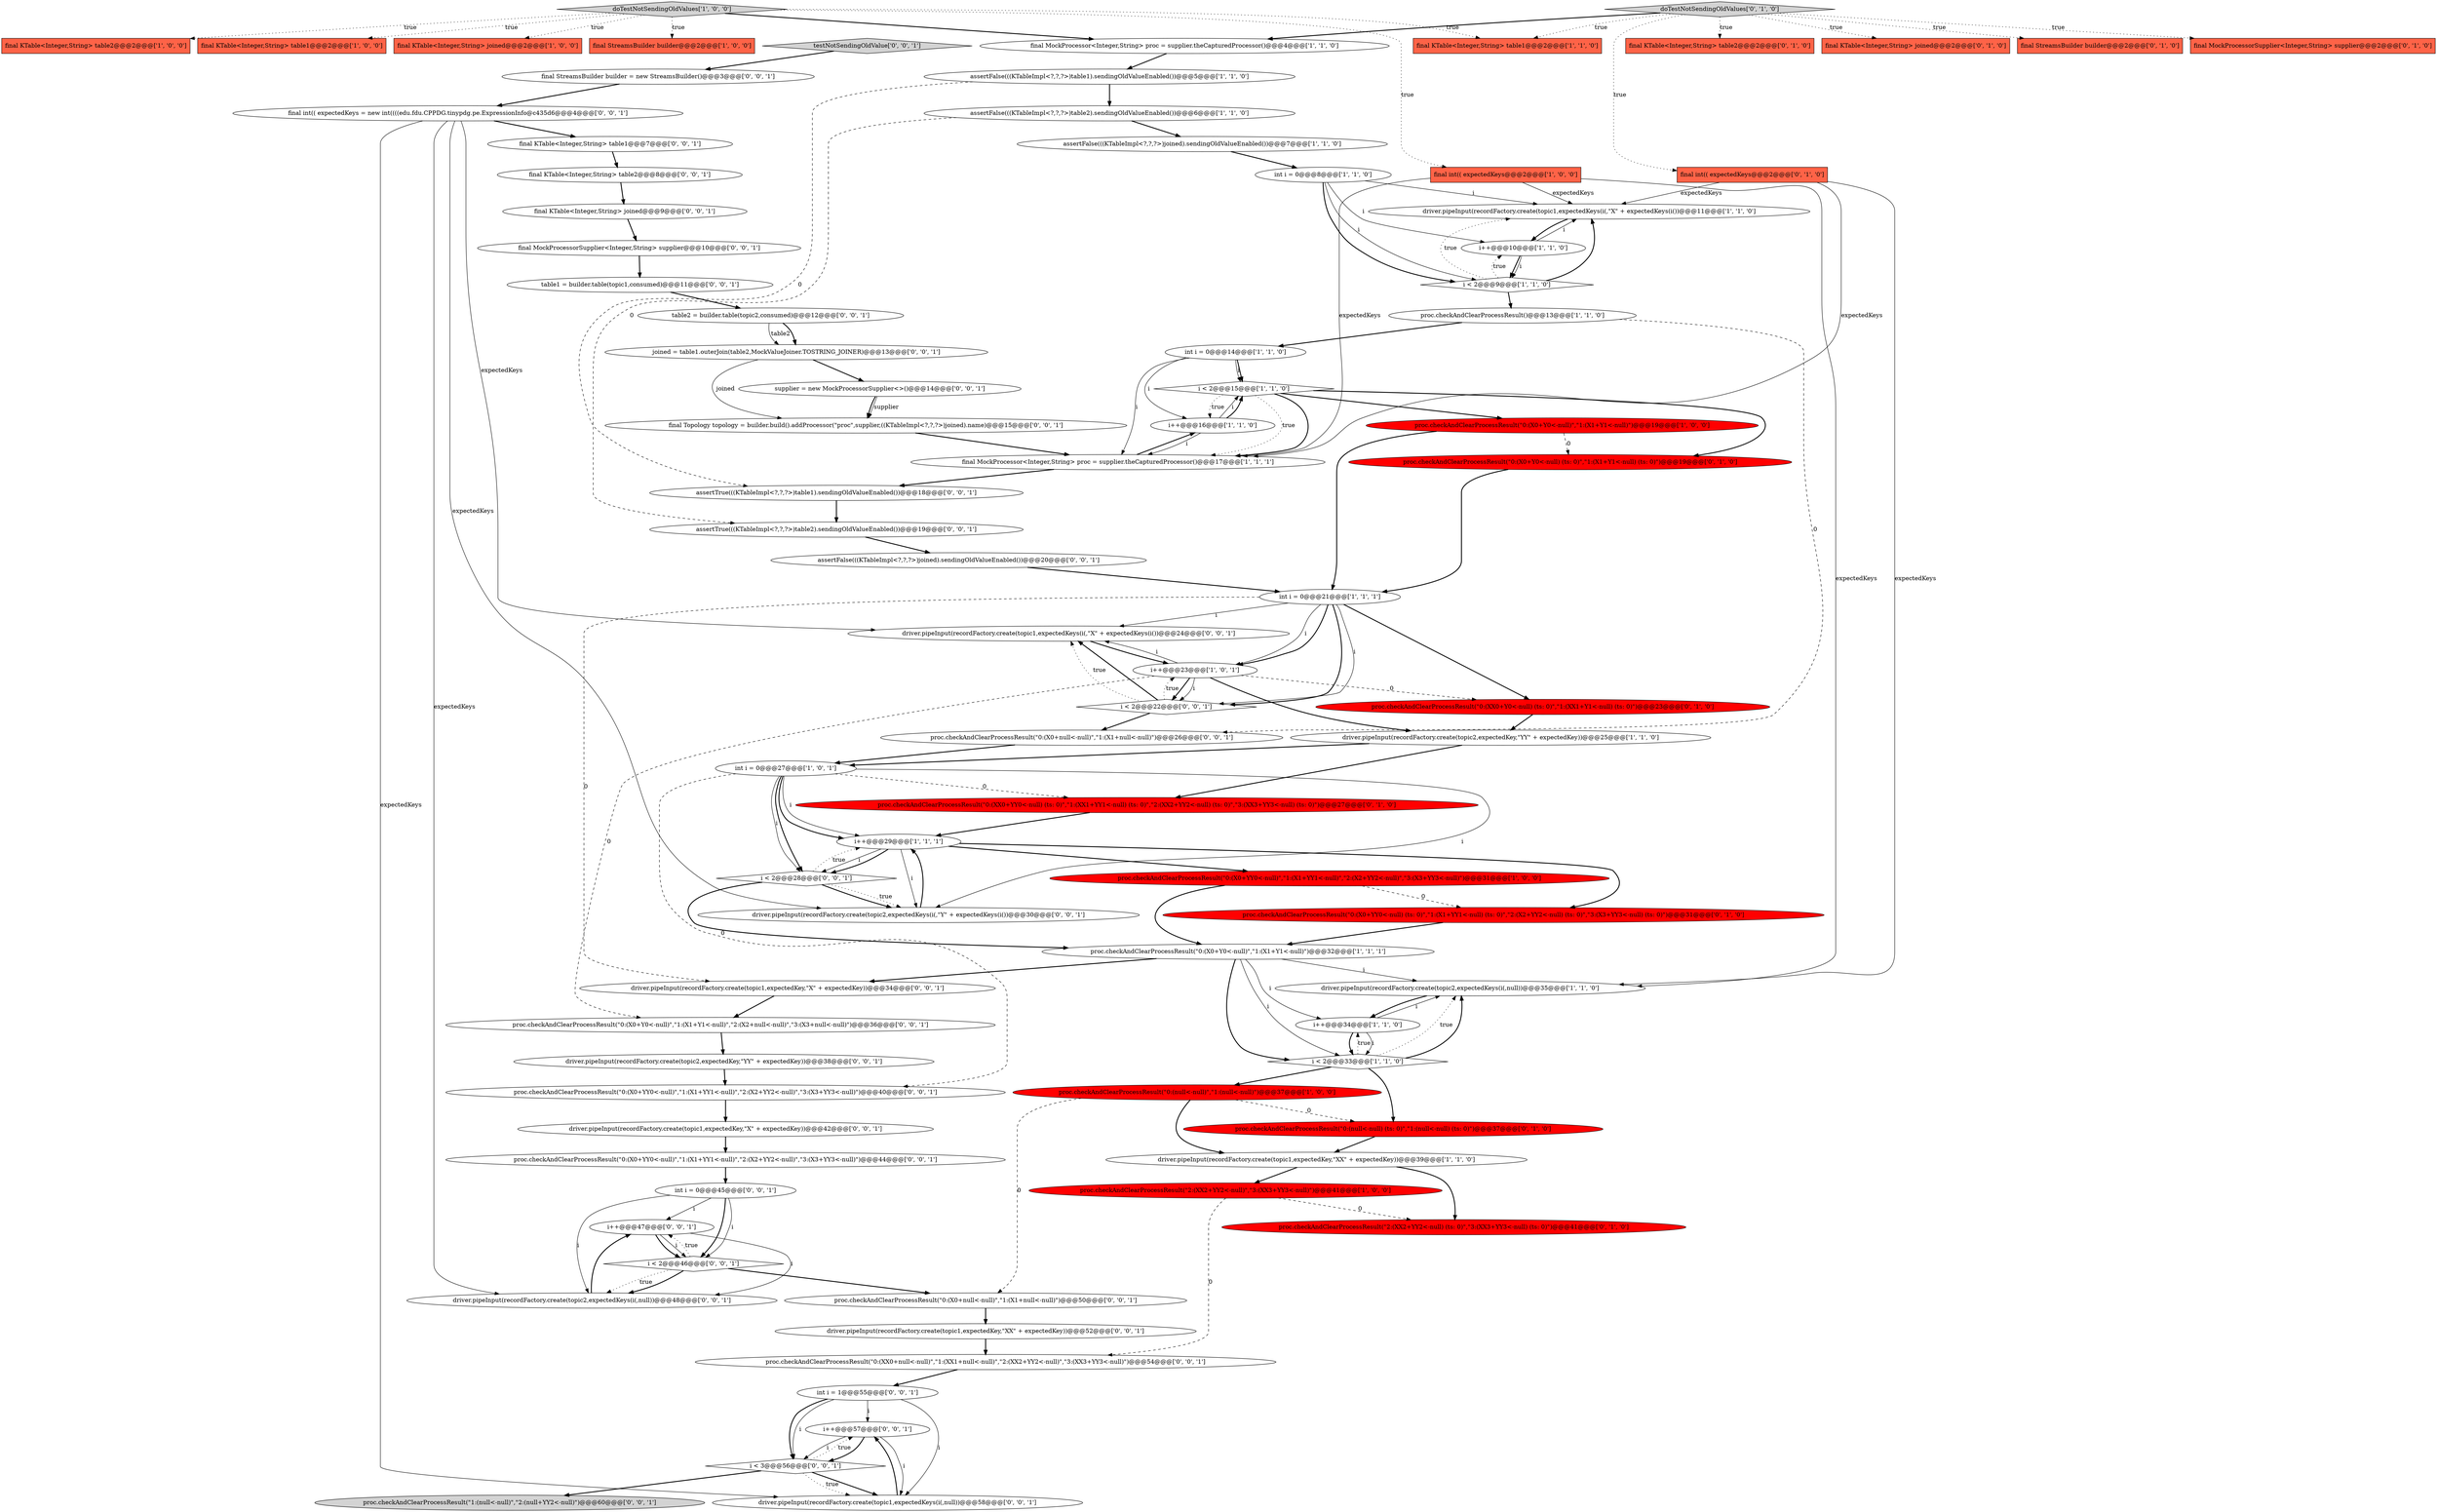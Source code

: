 digraph {
40 [style = filled, label = "doTestNotSendingOldValues['0', '1', '0']", fillcolor = lightgray, shape = diamond image = "AAA0AAABBB2BBB"];
82 [style = filled, label = "final KTable<Integer,String> joined@@@9@@@['0', '0', '1']", fillcolor = white, shape = ellipse image = "AAA0AAABBB3BBB"];
11 [style = filled, label = "i++@@@29@@@['1', '1', '1']", fillcolor = white, shape = ellipse image = "AAA0AAABBB1BBB"];
1 [style = filled, label = "proc.checkAndClearProcessResult(\"0:(X0+YY0<-null)\",\"1:(X1+YY1<-null)\",\"2:(X2+YY2<-null)\",\"3:(X3+YY3<-null)\")@@@31@@@['1', '0', '0']", fillcolor = red, shape = ellipse image = "AAA1AAABBB1BBB"];
30 [style = filled, label = "final KTable<Integer,String> table1@@@2@@@['1', '1', '0']", fillcolor = tomato, shape = box image = "AAA0AAABBB1BBB"];
78 [style = filled, label = "proc.checkAndClearProcessResult(\"0:(X0+YY0<-null)\",\"1:(X1+YY1<-null)\",\"2:(X2+YY2<-null)\",\"3:(X3+YY3<-null)\")@@@40@@@['0', '0', '1']", fillcolor = white, shape = ellipse image = "AAA0AAABBB3BBB"];
79 [style = filled, label = "final Topology topology = builder.build().addProcessor(\"proc\",supplier,((KTableImpl<?,?,?>)joined).name)@@@15@@@['0', '0', '1']", fillcolor = white, shape = ellipse image = "AAA0AAABBB3BBB"];
77 [style = filled, label = "i++@@@57@@@['0', '0', '1']", fillcolor = white, shape = ellipse image = "AAA0AAABBB3BBB"];
7 [style = filled, label = "assertFalse(((KTableImpl<?,?,?>)table2).sendingOldValueEnabled())@@@6@@@['1', '1', '0']", fillcolor = white, shape = ellipse image = "AAA0AAABBB1BBB"];
32 [style = filled, label = "proc.checkAndClearProcessResult()@@@13@@@['1', '1', '0']", fillcolor = white, shape = ellipse image = "AAA0AAABBB1BBB"];
46 [style = filled, label = "table2 = builder.table(topic2,consumed)@@@12@@@['0', '0', '1']", fillcolor = white, shape = ellipse image = "AAA0AAABBB3BBB"];
27 [style = filled, label = "final int(( expectedKeys@@@2@@@['1', '0', '0']", fillcolor = tomato, shape = box image = "AAA0AAABBB1BBB"];
10 [style = filled, label = "int i = 0@@@8@@@['1', '1', '0']", fillcolor = white, shape = ellipse image = "AAA0AAABBB1BBB"];
8 [style = filled, label = "driver.pipeInput(recordFactory.create(topic1,expectedKeys(i(,\"X\" + expectedKeys(i())@@@11@@@['1', '1', '0']", fillcolor = white, shape = ellipse image = "AAA0AAABBB1BBB"];
65 [style = filled, label = "supplier = new MockProcessorSupplier<>()@@@14@@@['0', '0', '1']", fillcolor = white, shape = ellipse image = "AAA0AAABBB3BBB"];
72 [style = filled, label = "testNotSendingOldValue['0', '0', '1']", fillcolor = lightgray, shape = diamond image = "AAA0AAABBB3BBB"];
83 [style = filled, label = "driver.pipeInput(recordFactory.create(topic1,expectedKey,\"X\" + expectedKey))@@@34@@@['0', '0', '1']", fillcolor = white, shape = ellipse image = "AAA0AAABBB3BBB"];
45 [style = filled, label = "proc.checkAndClearProcessResult(\"0:(XX0+YY0<-null) (ts: 0)\",\"1:(XX1+YY1<-null) (ts: 0)\",\"2:(XX2+YY2<-null) (ts: 0)\",\"3:(XX3+YY3<-null) (ts: 0)\")@@@27@@@['0', '1', '0']", fillcolor = red, shape = ellipse image = "AAA1AAABBB2BBB"];
0 [style = filled, label = "doTestNotSendingOldValues['1', '0', '0']", fillcolor = lightgray, shape = diamond image = "AAA0AAABBB1BBB"];
80 [style = filled, label = "proc.checkAndClearProcessResult(\"1:(null<-null)\",\"2:(null+YY2<-null)\")@@@60@@@['0', '0', '1']", fillcolor = lightgray, shape = ellipse image = "AAA0AAABBB3BBB"];
81 [style = filled, label = "driver.pipeInput(recordFactory.create(topic1,expectedKeys(i(,\"X\" + expectedKeys(i())@@@24@@@['0', '0', '1']", fillcolor = white, shape = ellipse image = "AAA0AAABBB3BBB"];
2 [style = filled, label = "proc.checkAndClearProcessResult(\"0:(X0+Y0<-null)\",\"1:(X1+Y1<-null)\")@@@32@@@['1', '1', '1']", fillcolor = white, shape = ellipse image = "AAA0AAABBB1BBB"];
41 [style = filled, label = "final int(( expectedKeys@@@2@@@['0', '1', '0']", fillcolor = tomato, shape = box image = "AAA0AAABBB2BBB"];
52 [style = filled, label = "proc.checkAndClearProcessResult(\"0:(X0+null<-null)\",\"1:(X1+null<-null)\")@@@50@@@['0', '0', '1']", fillcolor = white, shape = ellipse image = "AAA0AAABBB3BBB"];
12 [style = filled, label = "driver.pipeInput(recordFactory.create(topic2,expectedKeys(i(,null))@@@35@@@['1', '1', '0']", fillcolor = white, shape = ellipse image = "AAA0AAABBB1BBB"];
42 [style = filled, label = "final KTable<Integer,String> table2@@@2@@@['0', '1', '0']", fillcolor = tomato, shape = box image = "AAA0AAABBB2BBB"];
44 [style = filled, label = "proc.checkAndClearProcessResult(\"0:(X0+Y0<-null) (ts: 0)\",\"1:(X1+Y1<-null) (ts: 0)\")@@@19@@@['0', '1', '0']", fillcolor = red, shape = ellipse image = "AAA1AAABBB2BBB"];
63 [style = filled, label = "assertTrue(((KTableImpl<?,?,?>)table1).sendingOldValueEnabled())@@@18@@@['0', '0', '1']", fillcolor = white, shape = ellipse image = "AAA0AAABBB3BBB"];
68 [style = filled, label = "proc.checkAndClearProcessResult(\"0:(X0+Y0<-null)\",\"1:(X1+Y1<-null)\",\"2:(X2+null<-null)\",\"3:(X3+null<-null)\")@@@36@@@['0', '0', '1']", fillcolor = white, shape = ellipse image = "AAA0AAABBB3BBB"];
16 [style = filled, label = "i < 2@@@33@@@['1', '1', '0']", fillcolor = white, shape = diamond image = "AAA0AAABBB1BBB"];
53 [style = filled, label = "proc.checkAndClearProcessResult(\"0:(XX0+null<-null)\",\"1:(XX1+null<-null)\",\"2:(XX2+YY2<-null)\",\"3:(XX3+YY3<-null)\")@@@54@@@['0', '0', '1']", fillcolor = white, shape = ellipse image = "AAA0AAABBB3BBB"];
58 [style = filled, label = "proc.checkAndClearProcessResult(\"0:(X0+null<-null)\",\"1:(X1+null<-null)\")@@@26@@@['0', '0', '1']", fillcolor = white, shape = ellipse image = "AAA0AAABBB3BBB"];
24 [style = filled, label = "final StreamsBuilder builder@@@2@@@['1', '0', '0']", fillcolor = tomato, shape = box image = "AAA0AAABBB1BBB"];
29 [style = filled, label = "final KTable<Integer,String> table2@@@2@@@['1', '0', '0']", fillcolor = tomato, shape = box image = "AAA0AAABBB1BBB"];
57 [style = filled, label = "joined = table1.outerJoin(table2,MockValueJoiner.TOSTRING_JOINER)@@@13@@@['0', '0', '1']", fillcolor = white, shape = ellipse image = "AAA0AAABBB3BBB"];
14 [style = filled, label = "final KTable<Integer,String> table1@@@2@@@['1', '0', '0']", fillcolor = tomato, shape = box image = "AAA0AAABBB1BBB"];
28 [style = filled, label = "i < 2@@@15@@@['1', '1', '0']", fillcolor = white, shape = diamond image = "AAA0AAABBB1BBB"];
9 [style = filled, label = "i++@@@16@@@['1', '1', '0']", fillcolor = white, shape = ellipse image = "AAA0AAABBB1BBB"];
5 [style = filled, label = "final MockProcessor<Integer,String> proc = supplier.theCapturedProcessor()@@@4@@@['1', '1', '0']", fillcolor = white, shape = ellipse image = "AAA0AAABBB1BBB"];
19 [style = filled, label = "assertFalse(((KTableImpl<?,?,?>)joined).sendingOldValueEnabled())@@@7@@@['1', '1', '0']", fillcolor = white, shape = ellipse image = "AAA0AAABBB1BBB"];
55 [style = filled, label = "final KTable<Integer,String> table1@@@7@@@['0', '0', '1']", fillcolor = white, shape = ellipse image = "AAA0AAABBB3BBB"];
61 [style = filled, label = "final int(( expectedKeys = new int((((edu.fdu.CPPDG.tinypdg.pe.ExpressionInfo@c435d6@@@4@@@['0', '0', '1']", fillcolor = white, shape = ellipse image = "AAA0AAABBB3BBB"];
66 [style = filled, label = "i++@@@47@@@['0', '0', '1']", fillcolor = white, shape = ellipse image = "AAA0AAABBB3BBB"];
75 [style = filled, label = "table1 = builder.table(topic1,consumed)@@@11@@@['0', '0', '1']", fillcolor = white, shape = ellipse image = "AAA0AAABBB3BBB"];
67 [style = filled, label = "driver.pipeInput(recordFactory.create(topic1,expectedKey,\"XX\" + expectedKey))@@@52@@@['0', '0', '1']", fillcolor = white, shape = ellipse image = "AAA0AAABBB3BBB"];
70 [style = filled, label = "i < 3@@@56@@@['0', '0', '1']", fillcolor = white, shape = diamond image = "AAA0AAABBB3BBB"];
74 [style = filled, label = "assertFalse(((KTableImpl<?,?,?>)joined).sendingOldValueEnabled())@@@20@@@['0', '0', '1']", fillcolor = white, shape = ellipse image = "AAA0AAABBB3BBB"];
36 [style = filled, label = "proc.checkAndClearProcessResult(\"2:(XX2+YY2<-null) (ts: 0)\",\"3:(XX3+YY3<-null) (ts: 0)\")@@@41@@@['0', '1', '0']", fillcolor = red, shape = ellipse image = "AAA1AAABBB2BBB"];
15 [style = filled, label = "driver.pipeInput(recordFactory.create(topic2,expectedKey,\"YY\" + expectedKey))@@@25@@@['1', '1', '0']", fillcolor = white, shape = ellipse image = "AAA0AAABBB1BBB"];
69 [style = filled, label = "int i = 1@@@55@@@['0', '0', '1']", fillcolor = white, shape = ellipse image = "AAA0AAABBB3BBB"];
39 [style = filled, label = "final KTable<Integer,String> joined@@@2@@@['0', '1', '0']", fillcolor = tomato, shape = box image = "AAA0AAABBB2BBB"];
73 [style = filled, label = "i < 2@@@46@@@['0', '0', '1']", fillcolor = white, shape = diamond image = "AAA0AAABBB3BBB"];
17 [style = filled, label = "i++@@@10@@@['1', '1', '0']", fillcolor = white, shape = ellipse image = "AAA0AAABBB1BBB"];
22 [style = filled, label = "int i = 0@@@21@@@['1', '1', '1']", fillcolor = white, shape = ellipse image = "AAA0AAABBB1BBB"];
31 [style = filled, label = "proc.checkAndClearProcessResult(\"0:(null<-null)\",\"1:(null<-null)\")@@@37@@@['1', '0', '0']", fillcolor = red, shape = ellipse image = "AAA1AAABBB1BBB"];
33 [style = filled, label = "proc.checkAndClearProcessResult(\"0:(X0+Y0<-null)\",\"1:(X1+Y1<-null)\")@@@19@@@['1', '0', '0']", fillcolor = red, shape = ellipse image = "AAA1AAABBB1BBB"];
20 [style = filled, label = "final MockProcessor<Integer,String> proc = supplier.theCapturedProcessor()@@@17@@@['1', '1', '1']", fillcolor = white, shape = ellipse image = "AAA0AAABBB1BBB"];
4 [style = filled, label = "i < 2@@@9@@@['1', '1', '0']", fillcolor = white, shape = diamond image = "AAA0AAABBB1BBB"];
56 [style = filled, label = "proc.checkAndClearProcessResult(\"0:(X0+YY0<-null)\",\"1:(X1+YY1<-null)\",\"2:(X2+YY2<-null)\",\"3:(X3+YY3<-null)\")@@@44@@@['0', '0', '1']", fillcolor = white, shape = ellipse image = "AAA0AAABBB3BBB"];
60 [style = filled, label = "driver.pipeInput(recordFactory.create(topic1,expectedKey,\"X\" + expectedKey))@@@42@@@['0', '0', '1']", fillcolor = white, shape = ellipse image = "AAA0AAABBB3BBB"];
62 [style = filled, label = "driver.pipeInput(recordFactory.create(topic1,expectedKeys(i(,null))@@@58@@@['0', '0', '1']", fillcolor = white, shape = ellipse image = "AAA0AAABBB3BBB"];
71 [style = filled, label = "assertTrue(((KTableImpl<?,?,?>)table2).sendingOldValueEnabled())@@@19@@@['0', '0', '1']", fillcolor = white, shape = ellipse image = "AAA0AAABBB3BBB"];
37 [style = filled, label = "proc.checkAndClearProcessResult(\"0:(XX0+Y0<-null) (ts: 0)\",\"1:(XX1+Y1<-null) (ts: 0)\")@@@23@@@['0', '1', '0']", fillcolor = red, shape = ellipse image = "AAA1AAABBB2BBB"];
50 [style = filled, label = "final MockProcessorSupplier<Integer,String> supplier@@@10@@@['0', '0', '1']", fillcolor = white, shape = ellipse image = "AAA0AAABBB3BBB"];
49 [style = filled, label = "i < 2@@@28@@@['0', '0', '1']", fillcolor = white, shape = diamond image = "AAA0AAABBB3BBB"];
59 [style = filled, label = "driver.pipeInput(recordFactory.create(topic2,expectedKeys(i(,\"Y\" + expectedKeys(i())@@@30@@@['0', '0', '1']", fillcolor = white, shape = ellipse image = "AAA0AAABBB3BBB"];
35 [style = filled, label = "proc.checkAndClearProcessResult(\"0:(null<-null) (ts: 0)\",\"1:(null<-null) (ts: 0)\")@@@37@@@['0', '1', '0']", fillcolor = red, shape = ellipse image = "AAA1AAABBB2BBB"];
23 [style = filled, label = "i++@@@34@@@['1', '1', '0']", fillcolor = white, shape = ellipse image = "AAA0AAABBB1BBB"];
26 [style = filled, label = "driver.pipeInput(recordFactory.create(topic1,expectedKey,\"XX\" + expectedKey))@@@39@@@['1', '1', '0']", fillcolor = white, shape = ellipse image = "AAA0AAABBB1BBB"];
34 [style = filled, label = "final StreamsBuilder builder@@@2@@@['0', '1', '0']", fillcolor = tomato, shape = box image = "AAA0AAABBB2BBB"];
54 [style = filled, label = "i < 2@@@22@@@['0', '0', '1']", fillcolor = white, shape = diamond image = "AAA0AAABBB3BBB"];
13 [style = filled, label = "final KTable<Integer,String> joined@@@2@@@['1', '0', '0']", fillcolor = tomato, shape = box image = "AAA0AAABBB1BBB"];
38 [style = filled, label = "proc.checkAndClearProcessResult(\"0:(X0+YY0<-null) (ts: 0)\",\"1:(X1+YY1<-null) (ts: 0)\",\"2:(X2+YY2<-null) (ts: 0)\",\"3:(X3+YY3<-null) (ts: 0)\")@@@31@@@['0', '1', '0']", fillcolor = red, shape = ellipse image = "AAA1AAABBB2BBB"];
64 [style = filled, label = "int i = 0@@@45@@@['0', '0', '1']", fillcolor = white, shape = ellipse image = "AAA0AAABBB3BBB"];
76 [style = filled, label = "driver.pipeInput(recordFactory.create(topic2,expectedKeys(i(,null))@@@48@@@['0', '0', '1']", fillcolor = white, shape = ellipse image = "AAA0AAABBB3BBB"];
43 [style = filled, label = "final MockProcessorSupplier<Integer,String> supplier@@@2@@@['0', '1', '0']", fillcolor = tomato, shape = box image = "AAA0AAABBB2BBB"];
51 [style = filled, label = "final StreamsBuilder builder = new StreamsBuilder()@@@3@@@['0', '0', '1']", fillcolor = white, shape = ellipse image = "AAA0AAABBB3BBB"];
25 [style = filled, label = "int i = 0@@@27@@@['1', '0', '1']", fillcolor = white, shape = ellipse image = "AAA0AAABBB1BBB"];
21 [style = filled, label = "assertFalse(((KTableImpl<?,?,?>)table1).sendingOldValueEnabled())@@@5@@@['1', '1', '0']", fillcolor = white, shape = ellipse image = "AAA0AAABBB1BBB"];
6 [style = filled, label = "proc.checkAndClearProcessResult(\"2:(XX2+YY2<-null)\",\"3:(XX3+YY3<-null)\")@@@41@@@['1', '0', '0']", fillcolor = red, shape = ellipse image = "AAA1AAABBB1BBB"];
3 [style = filled, label = "int i = 0@@@14@@@['1', '1', '0']", fillcolor = white, shape = ellipse image = "AAA0AAABBB1BBB"];
18 [style = filled, label = "i++@@@23@@@['1', '0', '1']", fillcolor = white, shape = ellipse image = "AAA0AAABBB1BBB"];
48 [style = filled, label = "final KTable<Integer,String> table2@@@8@@@['0', '0', '1']", fillcolor = white, shape = ellipse image = "AAA0AAABBB3BBB"];
47 [style = filled, label = "driver.pipeInput(recordFactory.create(topic2,expectedKey,\"YY\" + expectedKey))@@@38@@@['0', '0', '1']", fillcolor = white, shape = ellipse image = "AAA0AAABBB3BBB"];
61->59 [style = solid, label="expectedKeys"];
25->49 [style = bold, label=""];
70->80 [style = bold, label=""];
22->54 [style = solid, label="i"];
40->39 [style = dotted, label="true"];
74->22 [style = bold, label=""];
49->59 [style = bold, label=""];
27->12 [style = solid, label="expectedKeys"];
53->69 [style = bold, label=""];
41->12 [style = solid, label="expectedKeys"];
78->60 [style = bold, label=""];
28->20 [style = bold, label=""];
20->9 [style = bold, label=""];
56->64 [style = bold, label=""];
15->25 [style = bold, label=""];
22->37 [style = bold, label=""];
21->63 [style = dashed, label="0"];
66->76 [style = solid, label="i"];
37->15 [style = bold, label=""];
17->8 [style = solid, label="i"];
18->81 [style = solid, label="i"];
64->73 [style = bold, label=""];
40->43 [style = dotted, label="true"];
22->83 [style = dashed, label="0"];
25->78 [style = dashed, label="0"];
77->70 [style = bold, label=""];
2->83 [style = bold, label=""];
57->79 [style = solid, label="joined"];
3->28 [style = solid, label="i"];
23->12 [style = solid, label="i"];
31->52 [style = dashed, label="0"];
55->48 [style = bold, label=""];
3->9 [style = solid, label="i"];
62->77 [style = bold, label=""];
79->20 [style = bold, label=""];
51->61 [style = bold, label=""];
71->74 [style = bold, label=""];
52->67 [style = bold, label=""];
6->36 [style = dashed, label="0"];
0->24 [style = dotted, label="true"];
3->20 [style = solid, label="i"];
66->73 [style = bold, label=""];
4->8 [style = bold, label=""];
1->38 [style = dashed, label="0"];
73->76 [style = bold, label=""];
32->3 [style = bold, label=""];
4->17 [style = dotted, label="true"];
20->63 [style = bold, label=""];
27->20 [style = solid, label="expectedKeys"];
40->41 [style = dotted, label="true"];
2->16 [style = bold, label=""];
9->28 [style = solid, label="i"];
61->81 [style = solid, label="expectedKeys"];
33->44 [style = dashed, label="0"];
50->75 [style = bold, label=""];
11->49 [style = solid, label="i"];
10->8 [style = solid, label="i"];
64->73 [style = solid, label="i"];
18->54 [style = solid, label="i"];
73->66 [style = dotted, label="true"];
10->17 [style = solid, label="i"];
18->15 [style = bold, label=""];
75->46 [style = bold, label=""];
40->30 [style = dotted, label="true"];
54->81 [style = bold, label=""];
41->20 [style = solid, label="expectedKeys"];
22->18 [style = solid, label="i"];
83->68 [style = bold, label=""];
6->53 [style = dashed, label="0"];
26->6 [style = bold, label=""];
67->53 [style = bold, label=""];
54->58 [style = bold, label=""];
38->2 [style = bold, label=""];
45->11 [style = bold, label=""];
8->17 [style = bold, label=""];
5->21 [style = bold, label=""];
61->55 [style = bold, label=""];
25->11 [style = solid, label="i"];
22->18 [style = bold, label=""];
59->11 [style = bold, label=""];
46->57 [style = solid, label="table2"];
31->35 [style = dashed, label="0"];
40->5 [style = bold, label=""];
58->25 [style = bold, label=""];
7->71 [style = dashed, label="0"];
25->59 [style = solid, label="i"];
28->9 [style = dotted, label="true"];
48->82 [style = bold, label=""];
49->59 [style = dotted, label="true"];
18->37 [style = dashed, label="0"];
21->7 [style = bold, label=""];
0->14 [style = dotted, label="true"];
22->54 [style = bold, label=""];
44->22 [style = bold, label=""];
57->65 [style = bold, label=""];
61->62 [style = solid, label="expectedKeys"];
22->81 [style = solid, label="i"];
73->52 [style = bold, label=""];
60->56 [style = bold, label=""];
40->42 [style = dotted, label="true"];
40->34 [style = dotted, label="true"];
69->77 [style = solid, label="i"];
28->20 [style = dotted, label="true"];
11->59 [style = solid, label="i"];
47->78 [style = bold, label=""];
65->79 [style = bold, label=""];
19->10 [style = bold, label=""];
63->71 [style = bold, label=""];
0->30 [style = dotted, label="true"];
76->66 [style = bold, label=""];
9->28 [style = bold, label=""];
66->73 [style = solid, label="i"];
31->26 [style = bold, label=""];
3->28 [style = bold, label=""];
32->58 [style = dashed, label="0"];
69->62 [style = solid, label="i"];
49->11 [style = dotted, label="true"];
77->70 [style = solid, label="i"];
16->31 [style = bold, label=""];
25->45 [style = dashed, label="0"];
69->70 [style = solid, label="i"];
49->2 [style = bold, label=""];
1->2 [style = bold, label=""];
2->16 [style = solid, label="i"];
81->18 [style = bold, label=""];
46->57 [style = bold, label=""];
25->49 [style = solid, label="i"];
7->19 [style = bold, label=""];
35->26 [style = bold, label=""];
11->49 [style = bold, label=""];
17->4 [style = bold, label=""];
33->22 [style = bold, label=""];
27->8 [style = solid, label="expectedKeys"];
82->50 [style = bold, label=""];
0->5 [style = bold, label=""];
64->76 [style = solid, label="i"];
23->16 [style = bold, label=""];
15->45 [style = bold, label=""];
11->38 [style = bold, label=""];
16->12 [style = dotted, label="true"];
0->13 [style = dotted, label="true"];
17->4 [style = solid, label="i"];
11->1 [style = bold, label=""];
26->36 [style = bold, label=""];
70->62 [style = bold, label=""];
54->18 [style = dotted, label="true"];
2->23 [style = solid, label="i"];
4->8 [style = dotted, label="true"];
64->66 [style = solid, label="i"];
18->68 [style = dashed, label="0"];
65->79 [style = solid, label="supplier"];
54->81 [style = dotted, label="true"];
10->4 [style = solid, label="i"];
16->23 [style = dotted, label="true"];
23->16 [style = solid, label="i"];
61->76 [style = solid, label="expectedKeys"];
0->29 [style = dotted, label="true"];
28->33 [style = bold, label=""];
25->11 [style = bold, label=""];
2->12 [style = solid, label="i"];
77->62 [style = solid, label="i"];
73->76 [style = dotted, label="true"];
28->44 [style = bold, label=""];
10->4 [style = bold, label=""];
68->47 [style = bold, label=""];
72->51 [style = bold, label=""];
70->62 [style = dotted, label="true"];
9->20 [style = solid, label="i"];
12->23 [style = bold, label=""];
69->70 [style = bold, label=""];
16->35 [style = bold, label=""];
18->54 [style = bold, label=""];
0->27 [style = dotted, label="true"];
16->12 [style = bold, label=""];
4->32 [style = bold, label=""];
41->8 [style = solid, label="expectedKeys"];
70->77 [style = dotted, label="true"];
}
